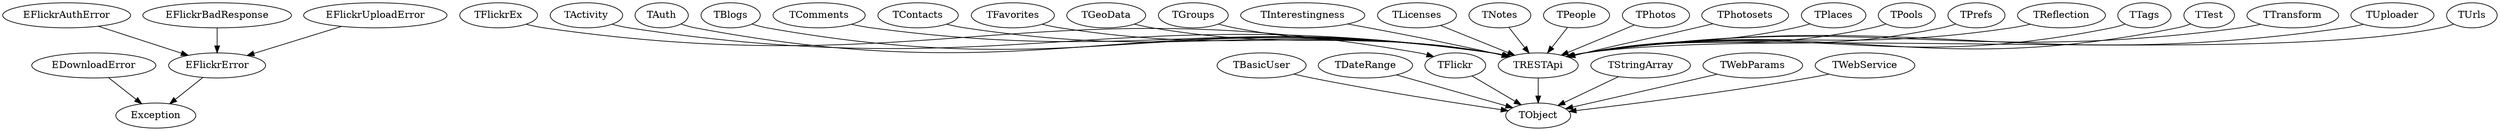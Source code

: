 DiGraph Classes {
  EDownloadError -> Exception
  EDownloadError [href="rfNetHlp.EDownloadError.html"]
  EFlickrError -> Exception
  EFlickrError [href="Rawflickr.EFlickrError.html"]
  EFlickrAuthError -> EFlickrError
  EFlickrAuthError [href="Rawflickr.EFlickrAuthError.html"]
  EFlickrBadResponse -> EFlickrError
  EFlickrBadResponse [href="Rawflickr.EFlickrBadResponse.html"]
  EFlickrUploadError -> EFlickrError
  EFlickrUploadError [href="Rawflickr.EFlickrUploadError.html"]
  TBasicUser -> TObject
  TBasicUser [href="Rawflickr.TBasicUser.html"]
  TDateRange -> TObject
  TDateRange [href="DateTimeExt.TDateRange.html"]
  TFlickr -> TObject
  TFlickr [href="Rawflickr.TFlickr.html"]
  TFlickrEx -> TFlickr
  TFlickrEx [href="Rawflickr.TFlickrEx.html"]
  TRESTApi -> TObject
  TRESTApi [href="Rawflickr.TRESTApi.html"]
  TActivity -> TRESTApi
  TActivity [href="Rawflickr.TActivity.html"]
  TAuth -> TRESTApi
  TAuth [href="Rawflickr.TAuth.html"]
  TBlogs -> TRESTApi
  TBlogs [href="Rawflickr.TBlogs.html"]
  TComments -> TRESTApi
  TComments [href="Rawflickr.TComments.html"]
  TContacts -> TRESTApi
  TContacts [href="Rawflickr.TContacts.html"]
  TFavorites -> TRESTApi
  TFavorites [href="Rawflickr.TFavorites.html"]
  TGeoData -> TRESTApi
  TGeoData [href="Rawflickr.TGeoData.html"]
  TGroups -> TRESTApi
  TGroups [href="Rawflickr.TGroups.html"]
  TInterestingness -> TRESTApi
  TInterestingness [href="Rawflickr.TInterestingness.html"]
  TLicenses -> TRESTApi
  TLicenses [href="Rawflickr.TLicenses.html"]
  TNotes -> TRESTApi
  TNotes [href="Rawflickr.TNotes.html"]
  TPeople -> TRESTApi
  TPeople [href="Rawflickr.TPeople.html"]
  TPhotos -> TRESTApi
  TPhotos [href="Rawflickr.TPhotos.html"]
  TPhotosets -> TRESTApi
  TPhotosets [href="Rawflickr.TPhotosets.html"]
  TPlaces -> TRESTApi
  TPlaces [href="Rawflickr.TPlaces.html"]
  TPools -> TRESTApi
  TPools [href="Rawflickr.TPools.html"]
  TPrefs -> TRESTApi
  TPrefs [href="Rawflickr.TPrefs.html"]
  TReflection -> TRESTApi
  TReflection [href="Rawflickr.TReflection.html"]
  TTags -> TRESTApi
  TTags [href="Rawflickr.TTags.html"]
  TTest -> TRESTApi
  TTest [href="Rawflickr.TTest.html"]
  TTransform -> TRESTApi
  TTransform [href="Rawflickr.TTransform.html"]
  TUploader -> TRESTApi
  TUploader [href="Rawflickr.TUploader.html"]
  TUrls -> TRESTApi
  TUrls [href="Rawflickr.TUrls.html"]
  TStringArray -> TObject
  TStringArray [href="StringsExt.TStringArray.html"]
  TWebParams -> TObject
  TWebParams [href="StringsExt.TWebParams.html"]
  TWebService -> TObject
  TWebService [href="Rawflickr.TWebService.html"]
}
